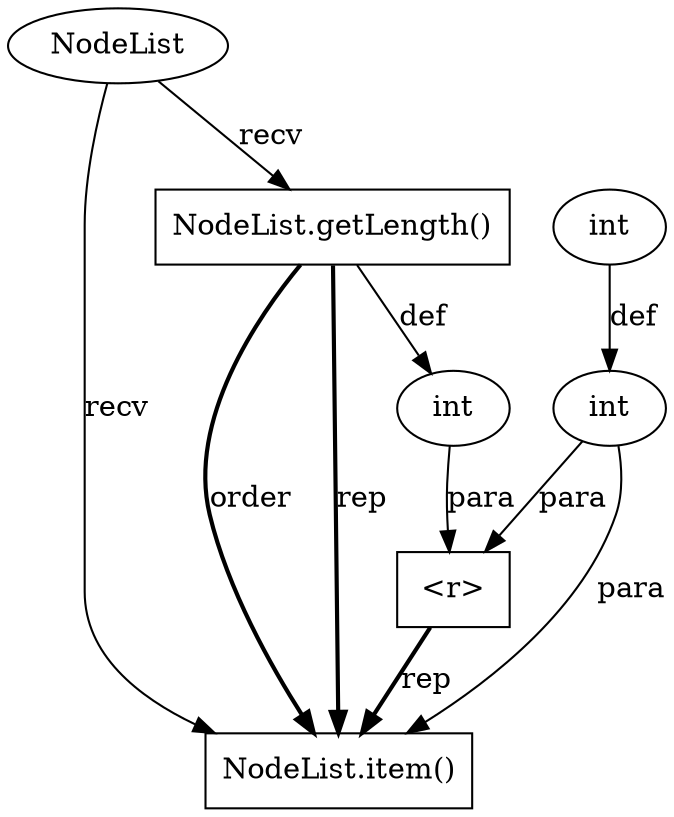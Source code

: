 digraph "AUG" {

  1 [ label="NodeList.item()" shape="box" ];
  2 [ label="int" shape="ellipse" ];
  3 [ label="NodeList" shape="ellipse" ];
  4 [ label="NodeList.getLength()" shape="box" ];
  5 [ label="<r>" shape="box" ];
  6 [ label="int" shape="ellipse" ];
  7 [ label="int" shape="ellipse" ];
  3 -> 1 [ label="recv" style="solid" ];
  4 -> 1 [ label="order" style="bold" ];
  5 -> 1 [ label="rep" style="bold" ];
  4 -> 1 [ label="rep" style="bold" ];
  2 -> 1 [ label="para" style="solid" ];
  7 -> 2 [ label="def" style="solid" ];
  3 -> 4 [ label="recv" style="solid" ];
  6 -> 5 [ label="para" style="solid" ];
  2 -> 5 [ label="para" style="solid" ];
  4 -> 6 [ label="def" style="solid" ];
}
